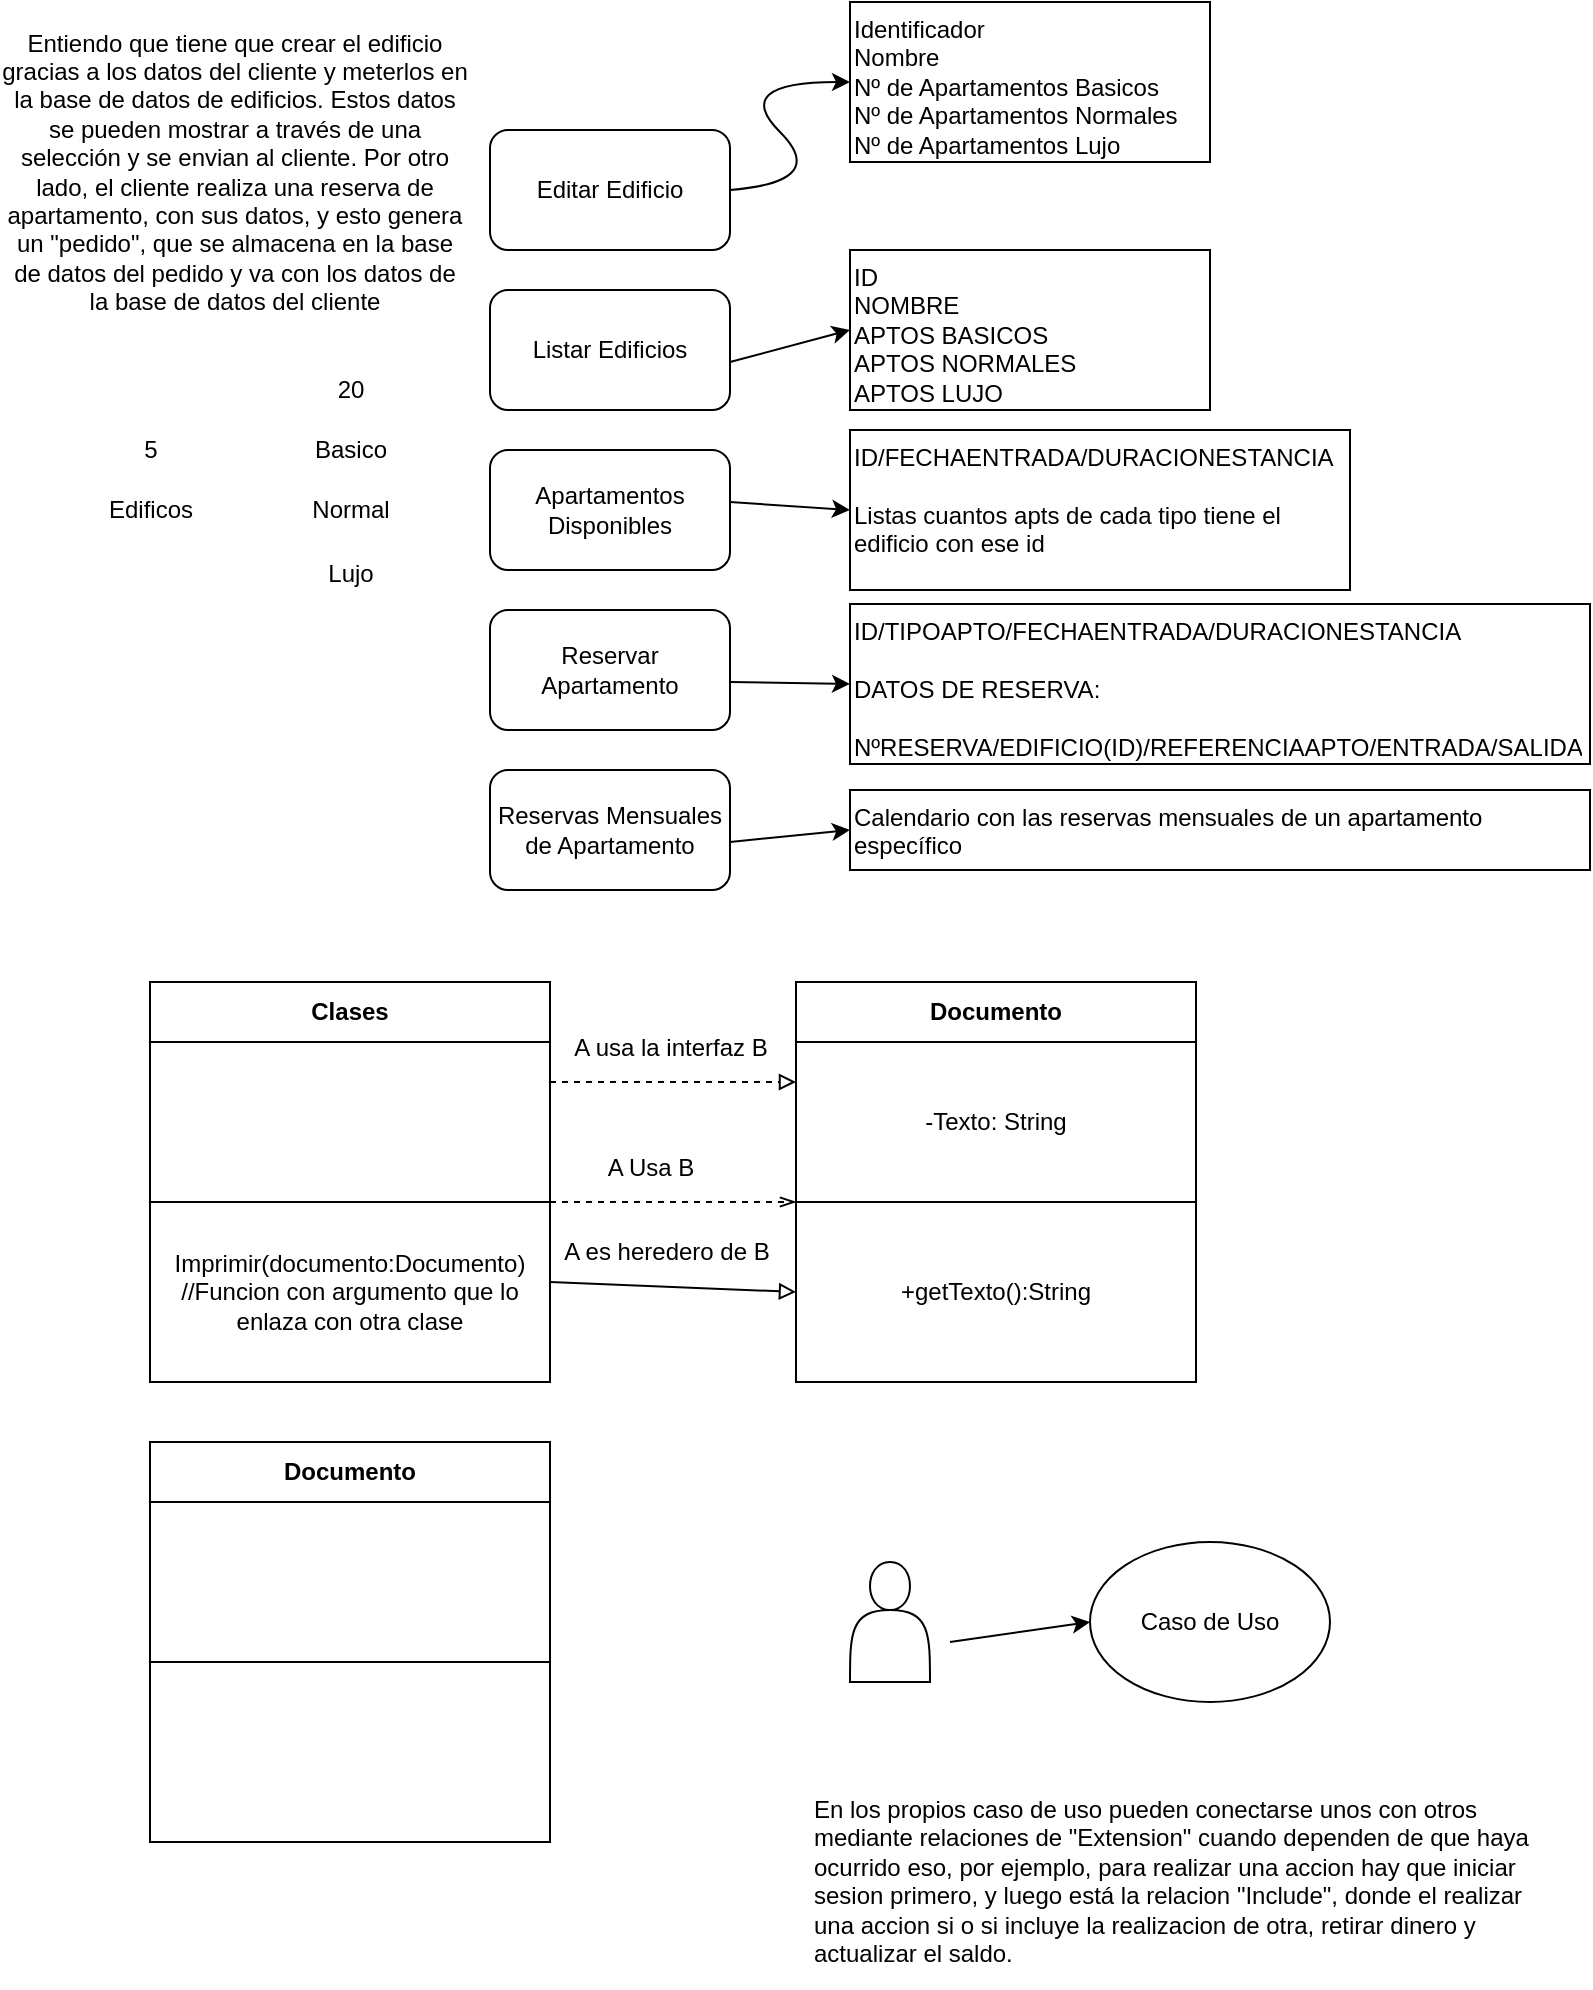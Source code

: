 <mxfile>
    <diagram id="4X7HDe9g6C58yq_gmeN1" name="Página-1">
        <mxGraphModel dx="845" dy="1139" grid="1" gridSize="10" guides="1" tooltips="1" connect="1" arrows="1" fold="1" page="1" pageScale="1" pageWidth="827" pageHeight="1169" background="none" math="0" shadow="0">
            <root>
                <mxCell id="0"/>
                <mxCell id="1" parent="0"/>
                <mxCell id="5" value="Edificos" style="text;html=1;align=center;verticalAlign=middle;resizable=0;points=[];autosize=1;strokeColor=none;fillColor=none;" parent="1" vertex="1">
                    <mxGeometry x="60" y="261" width="60" height="26" as="geometry"/>
                </mxCell>
                <mxCell id="6" value="Basico" style="text;html=1;align=center;verticalAlign=middle;resizable=0;points=[];autosize=1;strokeColor=none;fillColor=none;" parent="1" vertex="1">
                    <mxGeometry x="160" y="229" width="60" height="30" as="geometry"/>
                </mxCell>
                <mxCell id="7" value="Normal" style="text;html=1;align=center;verticalAlign=middle;resizable=0;points=[];autosize=1;strokeColor=none;fillColor=none;" parent="1" vertex="1">
                    <mxGeometry x="160" y="259" width="60" height="30" as="geometry"/>
                </mxCell>
                <mxCell id="8" value="Lujo" style="text;html=1;align=center;verticalAlign=middle;resizable=0;points=[];autosize=1;strokeColor=none;fillColor=none;" parent="1" vertex="1">
                    <mxGeometry x="165" y="291" width="50" height="30" as="geometry"/>
                </mxCell>
                <mxCell id="14" value="5" style="text;html=1;align=center;verticalAlign=middle;resizable=0;points=[];autosize=1;strokeColor=none;fillColor=none;" parent="1" vertex="1">
                    <mxGeometry x="75" y="229" width="30" height="30" as="geometry"/>
                </mxCell>
                <mxCell id="15" value="20" style="text;html=1;align=center;verticalAlign=middle;resizable=0;points=[];autosize=1;strokeColor=none;fillColor=none;" parent="1" vertex="1">
                    <mxGeometry x="170" y="199" width="40" height="30" as="geometry"/>
                </mxCell>
                <mxCell id="16" value="Editar Edificio" style="rounded=1;whiteSpace=wrap;html=1;" parent="1" vertex="1">
                    <mxGeometry x="260" y="84" width="120" height="60" as="geometry"/>
                </mxCell>
                <mxCell id="17" value="Listar Edificios" style="rounded=1;whiteSpace=wrap;html=1;" parent="1" vertex="1">
                    <mxGeometry x="260" y="164" width="120" height="60" as="geometry"/>
                </mxCell>
                <mxCell id="18" value="Apartamentos Disponibles" style="rounded=1;whiteSpace=wrap;html=1;" parent="1" vertex="1">
                    <mxGeometry x="260" y="244" width="120" height="60" as="geometry"/>
                </mxCell>
                <mxCell id="20" value="Reservar Apartamento" style="rounded=1;whiteSpace=wrap;html=1;" parent="1" vertex="1">
                    <mxGeometry x="260" y="324" width="120" height="60" as="geometry"/>
                </mxCell>
                <mxCell id="21" value="Reservas Mensuales de Apartamento" style="rounded=1;whiteSpace=wrap;html=1;" parent="1" vertex="1">
                    <mxGeometry x="260" y="404" width="120" height="60" as="geometry"/>
                </mxCell>
                <mxCell id="22" value="&lt;div&gt;Identificador&lt;/div&gt;&lt;div&gt;Nombre&lt;/div&gt;&lt;div&gt;Nº de Apartamentos Basicos&lt;/div&gt;&lt;div&gt;Nº de Apartamentos Normales&lt;/div&gt;&lt;div&gt;Nº de Apartamentos Lujo&lt;/div&gt;" style="text;html=1;whiteSpace=wrap;overflow=hidden;rounded=0;strokeColor=default;" parent="1" vertex="1">
                    <mxGeometry x="440" y="20" width="180" height="80" as="geometry"/>
                </mxCell>
                <mxCell id="23" value="" style="curved=1;endArrow=classic;html=1;entryX=0;entryY=0.5;entryDx=0;entryDy=0;exitX=1;exitY=0.5;exitDx=0;exitDy=0;" parent="1" source="16" target="22" edge="1">
                    <mxGeometry width="50" height="50" relative="1" as="geometry">
                        <mxPoint x="380" y="110" as="sourcePoint"/>
                        <mxPoint x="430" y="60" as="targetPoint"/>
                        <Array as="points">
                            <mxPoint x="430" y="110"/>
                            <mxPoint x="380" y="60"/>
                        </Array>
                    </mxGeometry>
                </mxCell>
                <mxCell id="24" value="&lt;div&gt;ID&lt;/div&gt;&lt;div&gt;NOMBRE&lt;/div&gt;&lt;div&gt;APTOS BASICOS&lt;/div&gt;&lt;div&gt;APTOS NORMALES&lt;/div&gt;&lt;div&gt;APTOS LUJO&lt;/div&gt;" style="text;html=1;whiteSpace=wrap;overflow=hidden;rounded=0;strokeColor=default;" parent="1" vertex="1">
                    <mxGeometry x="440" y="144" width="180" height="80" as="geometry"/>
                </mxCell>
                <mxCell id="26" value="" style="endArrow=classic;html=1;entryX=0;entryY=0.5;entryDx=0;entryDy=0;" parent="1" target="24" edge="1">
                    <mxGeometry width="50" height="50" relative="1" as="geometry">
                        <mxPoint x="380" y="200" as="sourcePoint"/>
                        <mxPoint x="430" y="150" as="targetPoint"/>
                    </mxGeometry>
                </mxCell>
                <mxCell id="27" value="ID/FECHAENTRADA/DURACIONESTANCIA&lt;div&gt;&lt;br&gt;&lt;/div&gt;&lt;div&gt;Listas cuantos apts de cada tipo tiene el edificio con ese id&lt;/div&gt;" style="text;html=1;whiteSpace=wrap;overflow=hidden;rounded=0;strokeColor=default;" parent="1" vertex="1">
                    <mxGeometry x="440" y="234" width="250" height="80" as="geometry"/>
                </mxCell>
                <mxCell id="28" value="" style="endArrow=classic;html=1;entryX=0;entryY=0.5;entryDx=0;entryDy=0;" parent="1" target="27" edge="1">
                    <mxGeometry width="50" height="50" relative="1" as="geometry">
                        <mxPoint x="380" y="270" as="sourcePoint"/>
                        <mxPoint x="430" y="220" as="targetPoint"/>
                    </mxGeometry>
                </mxCell>
                <mxCell id="29" value="ID/TIPOAPTO/FECHAENTRADA/DURACIONESTANCIA&lt;div&gt;&lt;br&gt;&lt;/div&gt;&lt;div&gt;DATOS DE RESERVA:&amp;nbsp;&lt;/div&gt;&lt;div&gt;&lt;br&gt;&lt;/div&gt;&lt;div&gt;NºRESERVA/EDIFICIO(ID)/REFERENCIAAPTO/ENTRADA/SALIDA&lt;/div&gt;" style="text;html=1;whiteSpace=wrap;overflow=hidden;rounded=0;strokeColor=default;" parent="1" vertex="1">
                    <mxGeometry x="440" y="321" width="370" height="80" as="geometry"/>
                </mxCell>
                <mxCell id="30" value="Calendario con las reservas mensuales de un apartamento específico" style="text;html=1;whiteSpace=wrap;overflow=hidden;rounded=0;strokeColor=default;" parent="1" vertex="1">
                    <mxGeometry x="440" y="414" width="370" height="40" as="geometry"/>
                </mxCell>
                <mxCell id="31" value="" style="endArrow=classic;html=1;entryX=0;entryY=0.5;entryDx=0;entryDy=0;" parent="1" target="29" edge="1">
                    <mxGeometry width="50" height="50" relative="1" as="geometry">
                        <mxPoint x="380" y="360" as="sourcePoint"/>
                        <mxPoint x="430" y="310" as="targetPoint"/>
                    </mxGeometry>
                </mxCell>
                <mxCell id="32" value="" style="endArrow=classic;html=1;entryX=0;entryY=0.5;entryDx=0;entryDy=0;" parent="1" target="30" edge="1">
                    <mxGeometry width="50" height="50" relative="1" as="geometry">
                        <mxPoint x="380" y="440" as="sourcePoint"/>
                        <mxPoint x="430" y="390" as="targetPoint"/>
                    </mxGeometry>
                </mxCell>
                <mxCell id="43" value="" style="group" parent="1" vertex="1" connectable="0">
                    <mxGeometry x="90" y="510" width="200" height="200" as="geometry"/>
                </mxCell>
                <mxCell id="35" value="Clases" style="swimlane;whiteSpace=wrap;html=1;swimlaneLine=1;rounded=0;shadow=0;glass=0;swimlaneFillColor=none;startSize=30;" parent="43" vertex="1">
                    <mxGeometry width="200" height="200" as="geometry">
                        <mxRectangle x="90" y="510" width="80" height="30" as="alternateBounds"/>
                    </mxGeometry>
                </mxCell>
                <mxCell id="41" value="Imprimir(documento:Documento)&lt;div&gt;//Funcion con argumento que lo enlaza con otra clase&lt;/div&gt;" style="rounded=0;whiteSpace=wrap;html=1;" parent="43" vertex="1">
                    <mxGeometry y="110" width="200" height="90" as="geometry"/>
                </mxCell>
                <mxCell id="42" value="" style="rounded=0;whiteSpace=wrap;html=1;" parent="43" vertex="1">
                    <mxGeometry y="30" width="200" height="80" as="geometry"/>
                </mxCell>
                <mxCell id="44" value="Documento" style="swimlane;whiteSpace=wrap;html=1;startSize=30;" parent="1" vertex="1">
                    <mxGeometry x="413" y="510" width="200" height="200" as="geometry"/>
                </mxCell>
                <mxCell id="45" value="+getTexto():String" style="rounded=0;whiteSpace=wrap;html=1;" parent="44" vertex="1">
                    <mxGeometry y="110" width="200" height="90" as="geometry"/>
                </mxCell>
                <mxCell id="46" value="-Texto: String" style="rounded=0;whiteSpace=wrap;html=1;" parent="44" vertex="1">
                    <mxGeometry y="30" width="200" height="80" as="geometry"/>
                </mxCell>
                <mxCell id="47" value="Documento" style="swimlane;whiteSpace=wrap;html=1;startSize=30;" parent="1" vertex="1">
                    <mxGeometry x="90" y="740" width="200" height="200" as="geometry"/>
                </mxCell>
                <mxCell id="48" value="" style="rounded=0;whiteSpace=wrap;html=1;" parent="47" vertex="1">
                    <mxGeometry y="110" width="200" height="90" as="geometry"/>
                </mxCell>
                <mxCell id="49" value="" style="rounded=0;whiteSpace=wrap;html=1;" parent="47" vertex="1">
                    <mxGeometry y="30" width="200" height="80" as="geometry"/>
                </mxCell>
                <mxCell id="50" value="" style="endArrow=openThin;html=1;entryX=0;entryY=1;entryDx=0;entryDy=0;flowAnimation=0;dashed=1;endFill=0;" parent="1" target="46" edge="1">
                    <mxGeometry width="50" height="50" relative="1" as="geometry">
                        <mxPoint x="290" y="620" as="sourcePoint"/>
                        <mxPoint x="340" y="570" as="targetPoint"/>
                    </mxGeometry>
                </mxCell>
                <mxCell id="51" value="A Usa B" style="text;html=1;align=center;verticalAlign=middle;resizable=0;points=[];autosize=1;strokeColor=none;fillColor=none;" parent="1" vertex="1">
                    <mxGeometry x="305" y="588" width="70" height="30" as="geometry"/>
                </mxCell>
                <mxCell id="52" value="" style="endArrow=block;html=1;endFill=0;entryX=0;entryY=0.5;entryDx=0;entryDy=0;exitX=1;exitY=0.75;exitDx=0;exitDy=0;" parent="1" source="35" target="45" edge="1">
                    <mxGeometry width="50" height="50" relative="1" as="geometry">
                        <mxPoint x="290" y="670" as="sourcePoint"/>
                        <mxPoint x="390" y="670" as="targetPoint"/>
                        <Array as="points"/>
                    </mxGeometry>
                </mxCell>
                <mxCell id="54" value="A es heredero de B" style="text;html=1;align=center;verticalAlign=middle;resizable=0;points=[];autosize=1;strokeColor=none;fillColor=none;" parent="1" vertex="1">
                    <mxGeometry x="283" y="630" width="130" height="30" as="geometry"/>
                </mxCell>
                <mxCell id="55" value="" style="endArrow=block;html=1;entryX=0;entryY=0.25;entryDx=0;entryDy=0;dashed=1;endFill=0;" parent="1" target="46" edge="1">
                    <mxGeometry width="50" height="50" relative="1" as="geometry">
                        <mxPoint x="290" y="560" as="sourcePoint"/>
                        <mxPoint x="340" y="510" as="targetPoint"/>
                    </mxGeometry>
                </mxCell>
                <mxCell id="56" value="A usa la interfaz B" style="text;html=1;align=center;verticalAlign=middle;resizable=0;points=[];autosize=1;strokeColor=none;fillColor=none;" parent="1" vertex="1">
                    <mxGeometry x="290" y="528" width="120" height="30" as="geometry"/>
                </mxCell>
                <mxCell id="57" value="Caso de Uso" style="ellipse;whiteSpace=wrap;html=1;" parent="1" vertex="1">
                    <mxGeometry x="560" y="790" width="120" height="80" as="geometry"/>
                </mxCell>
                <mxCell id="58" value="" style="shape=actor;whiteSpace=wrap;html=1;" parent="1" vertex="1">
                    <mxGeometry x="440" y="800" width="40" height="60" as="geometry"/>
                </mxCell>
                <mxCell id="59" value="" style="endArrow=classic;html=1;entryX=0;entryY=0.5;entryDx=0;entryDy=0;" parent="1" target="57" edge="1">
                    <mxGeometry width="50" height="50" relative="1" as="geometry">
                        <mxPoint x="490" y="840" as="sourcePoint"/>
                        <mxPoint x="540" y="790" as="targetPoint"/>
                    </mxGeometry>
                </mxCell>
                <mxCell id="64" value="En los propios caso de uso pueden conectarse unos con otros mediante relaciones de &quot;Extension&quot; cuando dependen de que haya ocurrido eso, por ejemplo, para realizar una accion hay que iniciar sesion primero, y luego está la relacion &quot;Include&quot;, donde el realizar una accion si o si incluye la realizacion de otra, retirar dinero y actualizar el saldo." style="text;html=1;whiteSpace=wrap;overflow=hidden;rounded=0;strokeColor=none;" parent="1" vertex="1">
                    <mxGeometry x="420" y="910" width="370" height="100" as="geometry"/>
                </mxCell>
                <mxCell id="65" value="Entiendo que tiene que crear el edificio gracias a los datos del cliente y meterlos en la base de datos de edificios. Estos datos se pueden mostrar a través de una selección y se envian al cliente. Por otro lado, el cliente realiza una reserva de apartamento, con sus datos, y esto genera un &quot;pedido&quot;, que se almacena en la base de datos del pedido y va con los datos de la base de datos del cliente" style="text;html=1;align=center;verticalAlign=middle;whiteSpace=wrap;rounded=0;" vertex="1" parent="1">
                    <mxGeometry x="15" y="20" width="235" height="170" as="geometry"/>
                </mxCell>
            </root>
        </mxGraphModel>
    </diagram>
</mxfile>